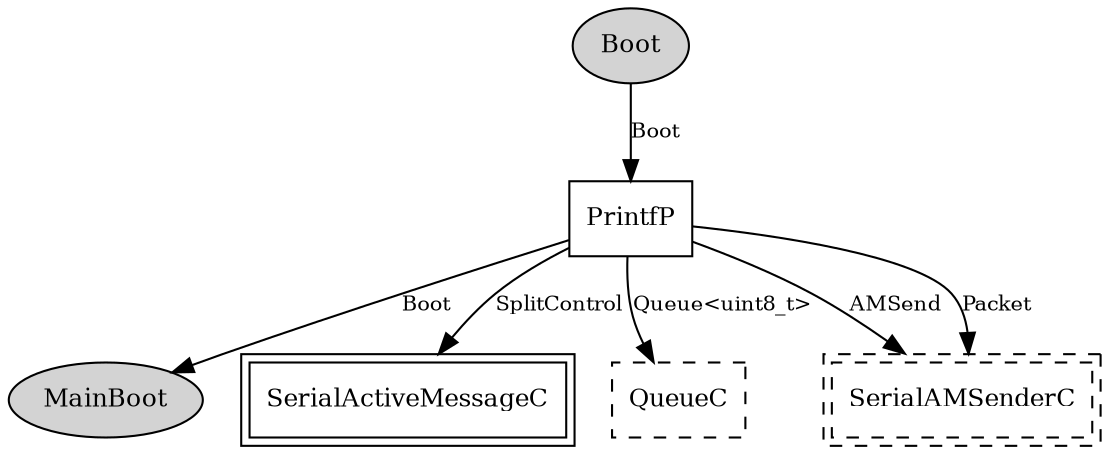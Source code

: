 digraph "tos.lib.printf.PrintfC" {
  n0x2ae8ddbae3d8 [shape=ellipse, style=filled, label="Boot", fontsize=12];
  "PrintfP" [fontsize=12, shape=box, URL="../chtml/tos.lib.printf.PrintfP.html"];
  "PrintfP" [fontsize=12, shape=box, URL="../chtml/tos.lib.printf.PrintfP.html"];
  n0x2ae8ddbbd020 [shape=ellipse, style=filled, label="MainBoot", fontsize=12];
  "PrintfP" [fontsize=12, shape=box, URL="../chtml/tos.lib.printf.PrintfP.html"];
  "SerialActiveMessageC" [fontsize=12, shape=box,peripheries=2, URL="../chtml/tos.lib.serial.SerialActiveMessageC.html"];
  "PrintfP" [fontsize=12, shape=box, URL="../chtml/tos.lib.printf.PrintfP.html"];
  "PrintfC.QueueC" [fontsize=12, shape=box, style=dashed, label="QueueC", URL="../chtml/tos.system.QueueC.html"];
  "PrintfP" [fontsize=12, shape=box, URL="../chtml/tos.lib.printf.PrintfP.html"];
  "PrintfC.SerialAMSenderC" [fontsize=12, shape=box,peripheries=2, style=dashed, label="SerialAMSenderC", URL="../chtml/tos.lib.serial.SerialAMSenderC.html"];
  "PrintfP" [fontsize=12, shape=box, URL="../chtml/tos.lib.printf.PrintfP.html"];
  "PrintfC.SerialAMSenderC" [fontsize=12, shape=box,peripheries=2, style=dashed, label="SerialAMSenderC", URL="../chtml/tos.lib.serial.SerialAMSenderC.html"];
  "n0x2ae8ddbae3d8" -> "PrintfP" [label="Boot", URL="../ihtml/tos.interfaces.Boot.html", fontsize=10];
  "PrintfP" -> "n0x2ae8ddbbd020" [label="Boot", URL="../ihtml/tos.interfaces.Boot.html", fontsize=10];
  "PrintfP" -> "SerialActiveMessageC" [label="SplitControl", URL="../ihtml/tos.interfaces.SplitControl.html", fontsize=10];
  "PrintfP" -> "PrintfC.QueueC" [label="Queue<uint8_t>", URL="../ihtml/tos.interfaces.Queue.html", fontsize=10];
  "PrintfP" -> "PrintfC.SerialAMSenderC" [label="AMSend", URL="../ihtml/tos.interfaces.AMSend.html", fontsize=10];
  "PrintfP" -> "PrintfC.SerialAMSenderC" [label="Packet", URL="../ihtml/tos.interfaces.Packet.html", fontsize=10];
}
